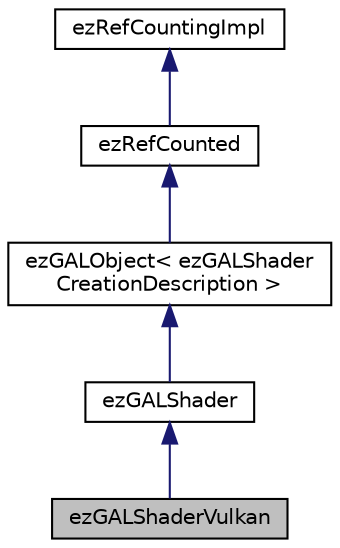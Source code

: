 digraph "ezGALShaderVulkan"
{
 // LATEX_PDF_SIZE
  edge [fontname="Helvetica",fontsize="10",labelfontname="Helvetica",labelfontsize="10"];
  node [fontname="Helvetica",fontsize="10",shape=record];
  Node1 [label="ezGALShaderVulkan",height=0.2,width=0.4,color="black", fillcolor="grey75", style="filled", fontcolor="black",tooltip=" "];
  Node2 -> Node1 [dir="back",color="midnightblue",fontsize="10",style="solid",fontname="Helvetica"];
  Node2 [label="ezGALShader",height=0.2,width=0.4,color="black", fillcolor="white", style="filled",URL="$d6/d44/classez_g_a_l_shader.htm",tooltip=" "];
  Node3 -> Node2 [dir="back",color="midnightblue",fontsize="10",style="solid",fontname="Helvetica"];
  Node3 [label="ezGALObject\< ezGALShader\lCreationDescription \>",height=0.2,width=0.4,color="black", fillcolor="white", style="filled",URL="$d3/dd3/classez_g_a_l_object.htm",tooltip=" "];
  Node4 -> Node3 [dir="back",color="midnightblue",fontsize="10",style="solid",fontname="Helvetica"];
  Node4 [label="ezRefCounted",height=0.2,width=0.4,color="black", fillcolor="white", style="filled",URL="$d2/d70/classez_ref_counted.htm",tooltip="Base class for reference counted objects."];
  Node5 -> Node4 [dir="back",color="midnightblue",fontsize="10",style="solid",fontname="Helvetica"];
  Node5 [label="ezRefCountingImpl",height=0.2,width=0.4,color="black", fillcolor="white", style="filled",URL="$d9/d13/classez_ref_counting_impl.htm",tooltip=" "];
}
